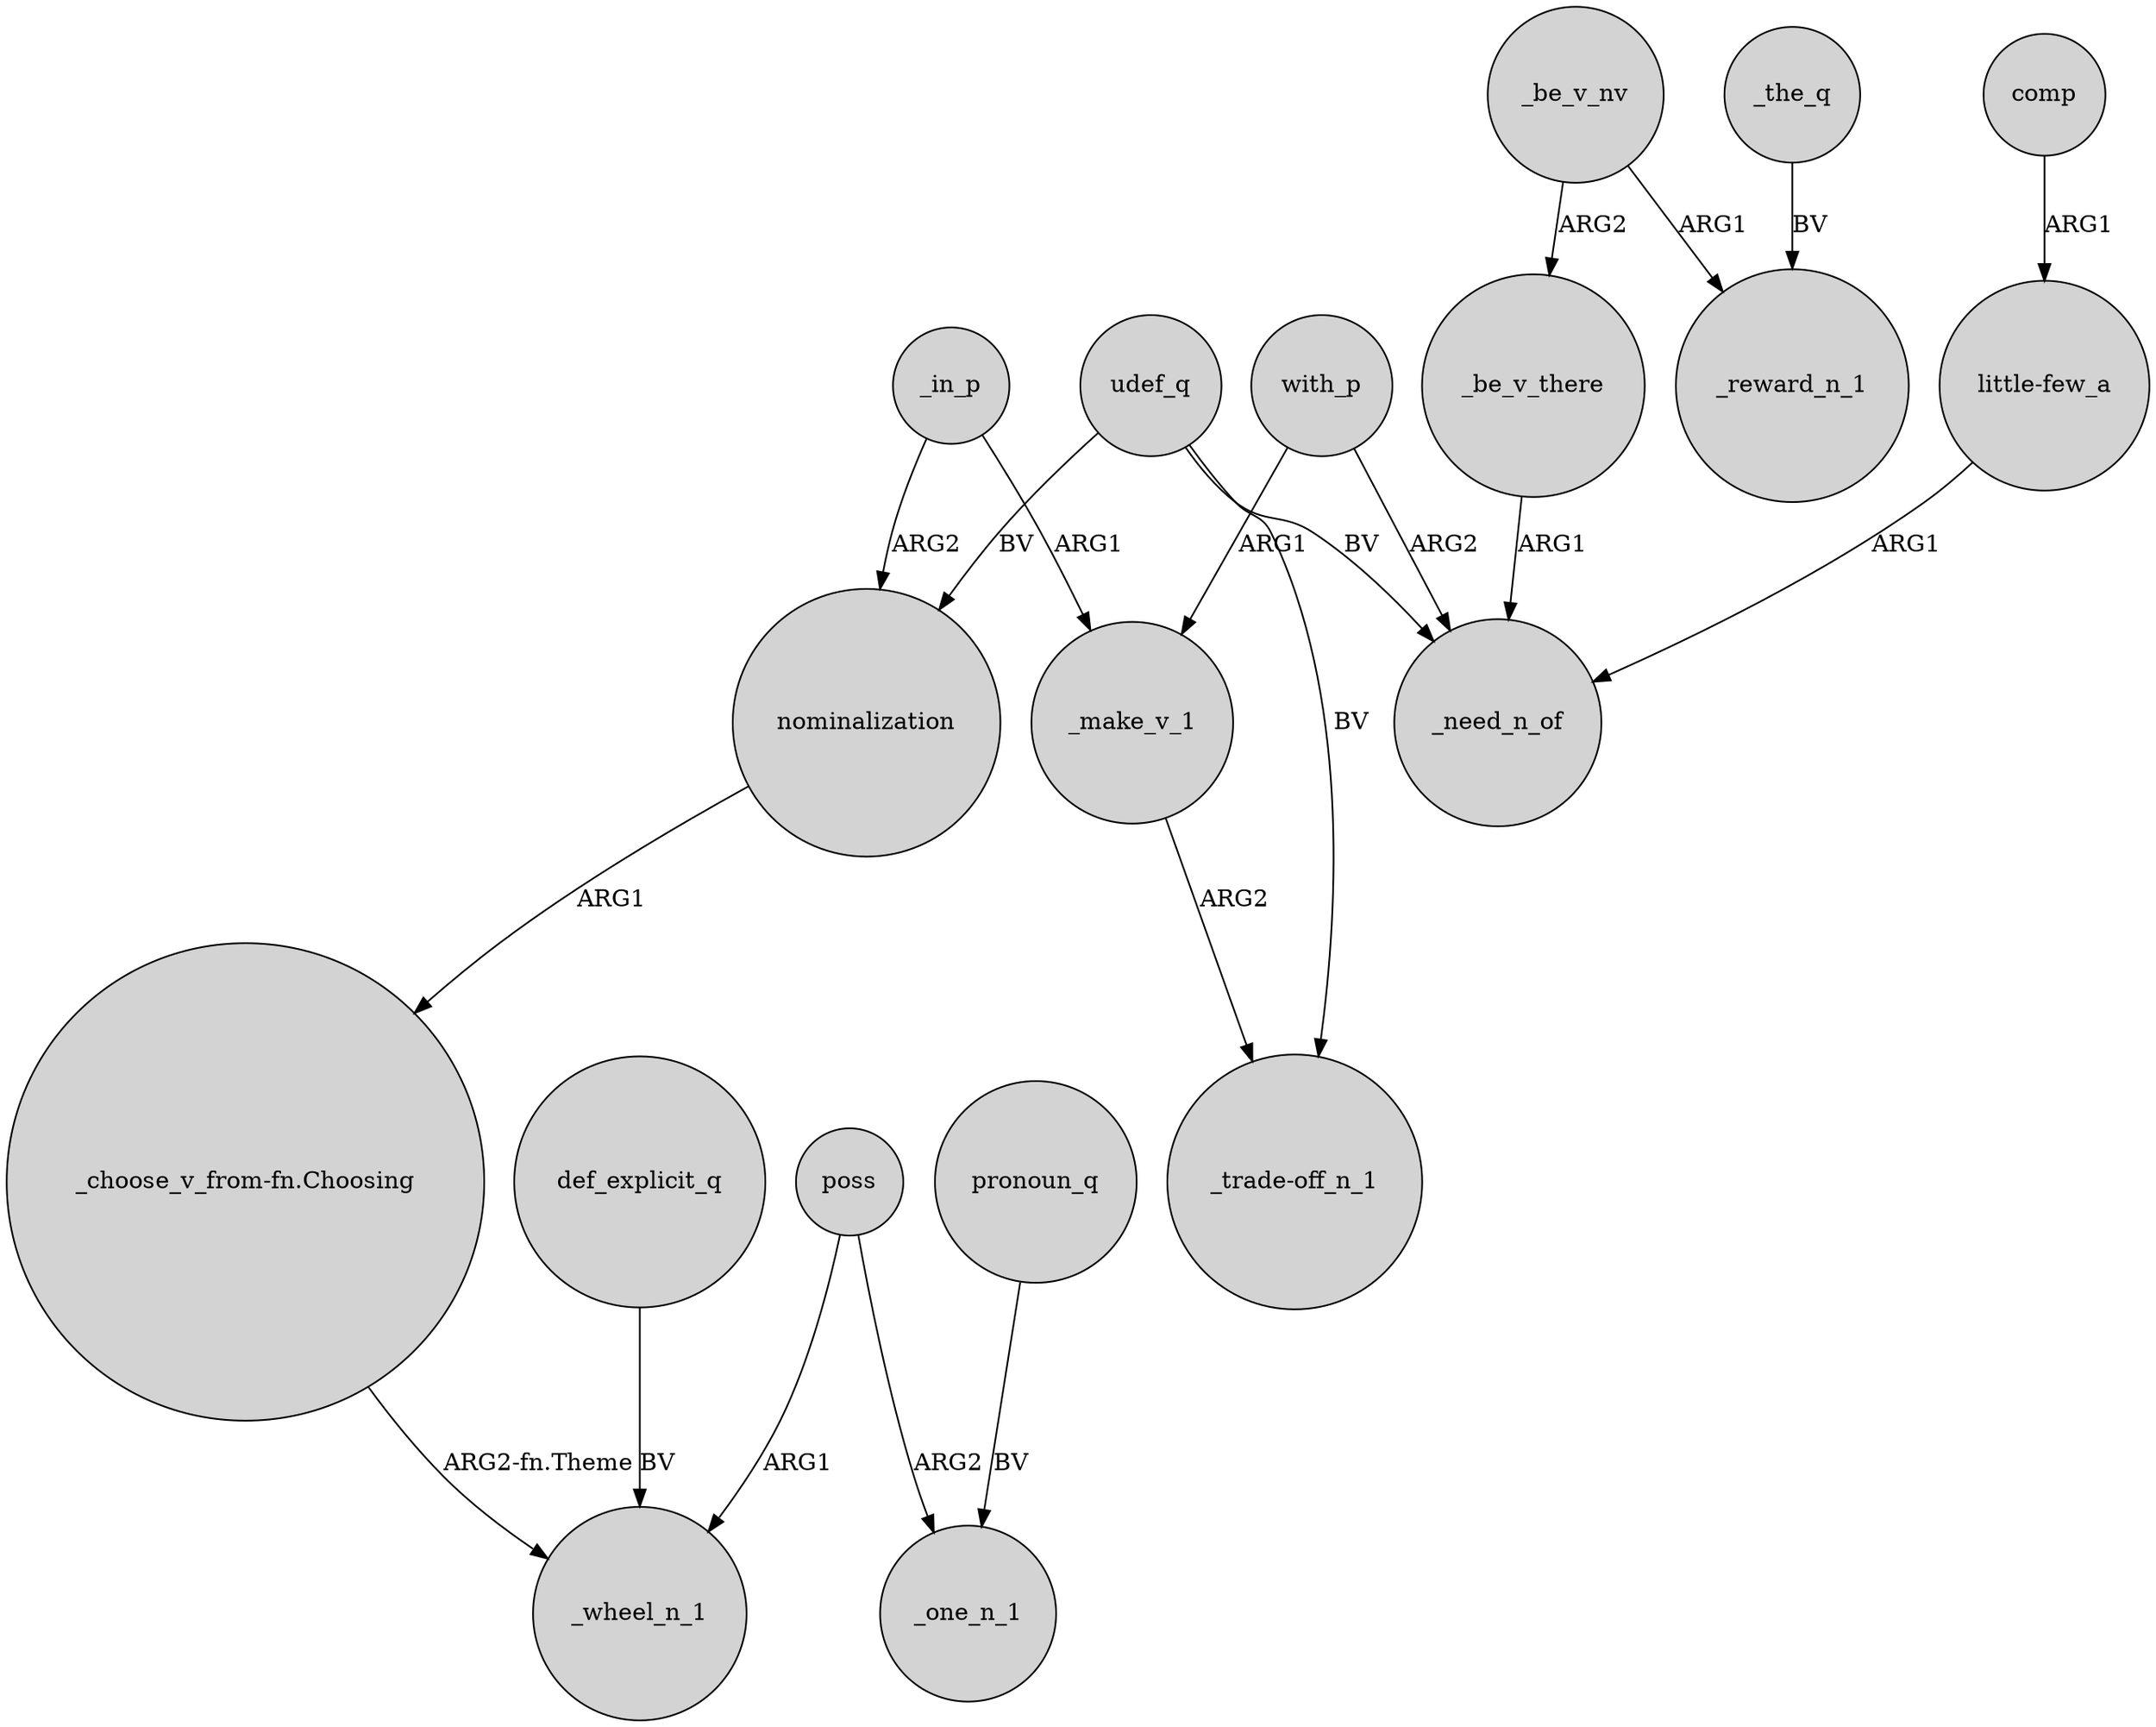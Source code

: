digraph {
	node [shape=circle style=filled]
	nominalization -> "_choose_v_from-fn.Choosing" [label=ARG1]
	with_p -> _need_n_of [label=ARG2]
	_be_v_nv -> _be_v_there [label=ARG2]
	"_choose_v_from-fn.Choosing" -> _wheel_n_1 [label="ARG2-fn.Theme"]
	_be_v_nv -> _reward_n_1 [label=ARG1]
	_make_v_1 -> "_trade-off_n_1" [label=ARG2]
	with_p -> _make_v_1 [label=ARG1]
	_be_v_there -> _need_n_of [label=ARG1]
	"little-few_a" -> _need_n_of [label=ARG1]
	poss -> _one_n_1 [label=ARG2]
	udef_q -> _need_n_of [label=BV]
	comp -> "little-few_a" [label=ARG1]
	_in_p -> _make_v_1 [label=ARG1]
	udef_q -> nominalization [label=BV]
	_the_q -> _reward_n_1 [label=BV]
	pronoun_q -> _one_n_1 [label=BV]
	poss -> _wheel_n_1 [label=ARG1]
	udef_q -> "_trade-off_n_1" [label=BV]
	def_explicit_q -> _wheel_n_1 [label=BV]
	_in_p -> nominalization [label=ARG2]
}

